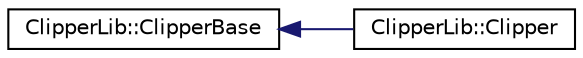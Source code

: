 digraph "Graphical Class Hierarchy"
{
  edge [fontname="Helvetica",fontsize="10",labelfontname="Helvetica",labelfontsize="10"];
  node [fontname="Helvetica",fontsize="10",shape=record];
  rankdir="LR";
  Node1 [label="ClipperLib::ClipperBase",height=0.2,width=0.4,color="black", fillcolor="white", style="filled",URL="$class_clipper_lib_1_1_clipper_base.html"];
  Node1 -> Node2 [dir="back",color="midnightblue",fontsize="10",style="solid",fontname="Helvetica"];
  Node2 [label="ClipperLib::Clipper",height=0.2,width=0.4,color="black", fillcolor="white", style="filled",URL="$class_clipper_lib_1_1_clipper.html"];
}
